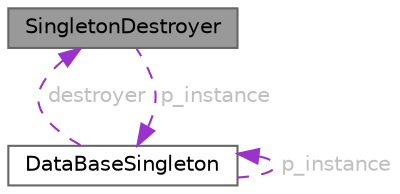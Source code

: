 digraph "SingletonDestroyer"
{
 // LATEX_PDF_SIZE
  bgcolor="transparent";
  edge [fontname=Helvetica,fontsize=10,labelfontname=Helvetica,labelfontsize=10];
  node [fontname=Helvetica,fontsize=10,shape=box,height=0.2,width=0.4];
  Node1 [id="Node000001",label="SingletonDestroyer",height=0.2,width=0.4,color="gray40", fillcolor="grey60", style="filled", fontcolor="black",tooltip="Класс для разрушения экземпляра Singleton."];
  Node2 -> Node1 [id="edge1_Node000001_Node000002",dir="back",color="darkorchid3",style="dashed",tooltip=" ",label=" p_instance",fontcolor="grey" ];
  Node2 [id="Node000002",label="DataBaseSingleton",height=0.2,width=0.4,color="gray40", fillcolor="white", style="filled",URL="$class_data_base_singleton.html",tooltip="Класс для работы с базой данных."];
  Node2 -> Node2 [id="edge2_Node000002_Node000002",dir="back",color="darkorchid3",style="dashed",tooltip=" ",label=" p_instance",fontcolor="grey" ];
  Node1 -> Node2 [id="edge3_Node000002_Node000001",dir="back",color="darkorchid3",style="dashed",tooltip=" ",label=" destroyer",fontcolor="grey" ];
}
